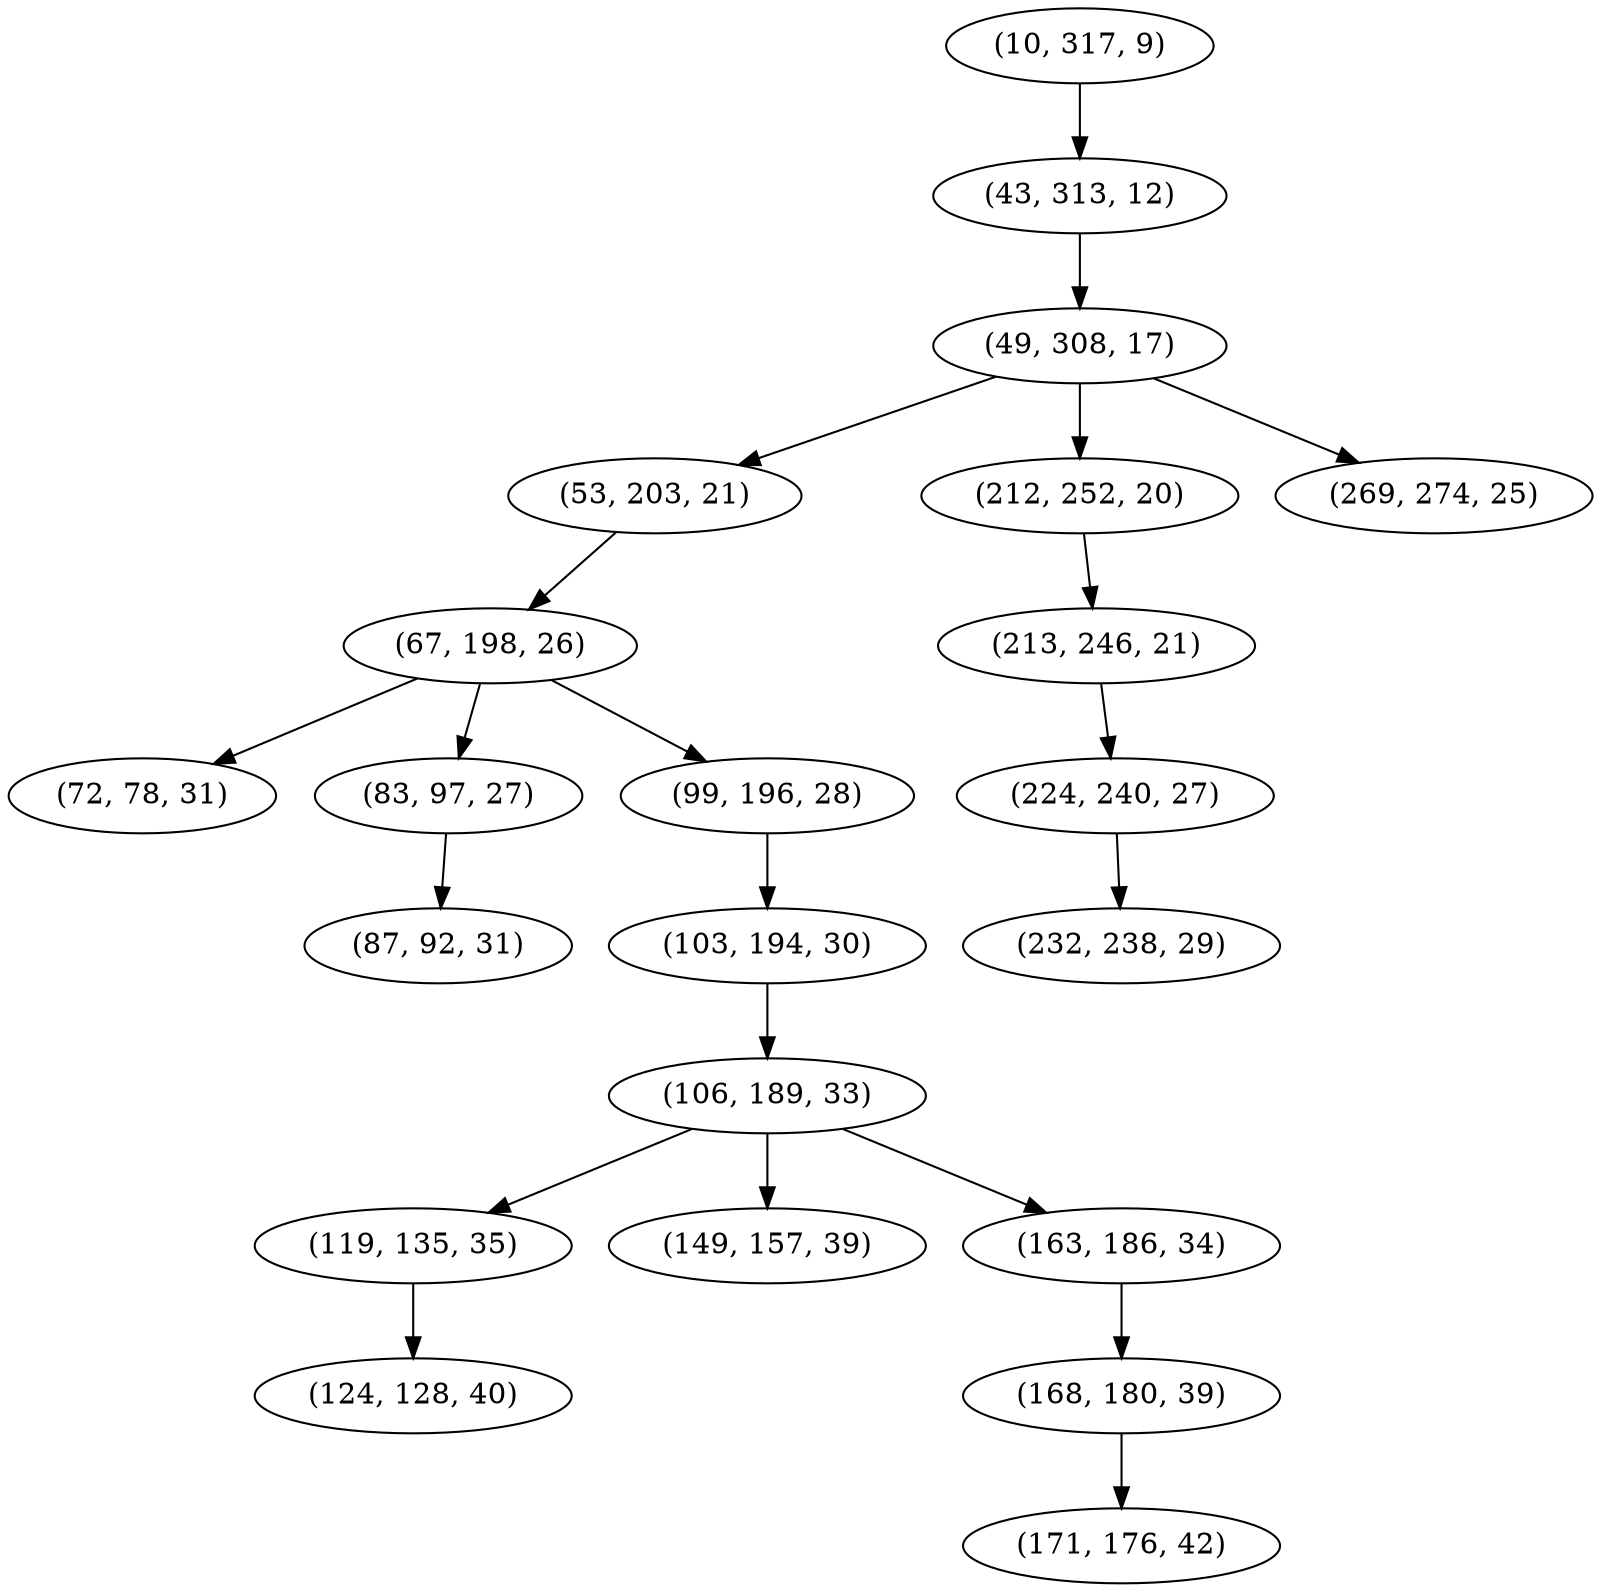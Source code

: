 digraph tree {
    "(10, 317, 9)";
    "(43, 313, 12)";
    "(49, 308, 17)";
    "(53, 203, 21)";
    "(67, 198, 26)";
    "(72, 78, 31)";
    "(83, 97, 27)";
    "(87, 92, 31)";
    "(99, 196, 28)";
    "(103, 194, 30)";
    "(106, 189, 33)";
    "(119, 135, 35)";
    "(124, 128, 40)";
    "(149, 157, 39)";
    "(163, 186, 34)";
    "(168, 180, 39)";
    "(171, 176, 42)";
    "(212, 252, 20)";
    "(213, 246, 21)";
    "(224, 240, 27)";
    "(232, 238, 29)";
    "(269, 274, 25)";
    "(10, 317, 9)" -> "(43, 313, 12)";
    "(43, 313, 12)" -> "(49, 308, 17)";
    "(49, 308, 17)" -> "(53, 203, 21)";
    "(49, 308, 17)" -> "(212, 252, 20)";
    "(49, 308, 17)" -> "(269, 274, 25)";
    "(53, 203, 21)" -> "(67, 198, 26)";
    "(67, 198, 26)" -> "(72, 78, 31)";
    "(67, 198, 26)" -> "(83, 97, 27)";
    "(67, 198, 26)" -> "(99, 196, 28)";
    "(83, 97, 27)" -> "(87, 92, 31)";
    "(99, 196, 28)" -> "(103, 194, 30)";
    "(103, 194, 30)" -> "(106, 189, 33)";
    "(106, 189, 33)" -> "(119, 135, 35)";
    "(106, 189, 33)" -> "(149, 157, 39)";
    "(106, 189, 33)" -> "(163, 186, 34)";
    "(119, 135, 35)" -> "(124, 128, 40)";
    "(163, 186, 34)" -> "(168, 180, 39)";
    "(168, 180, 39)" -> "(171, 176, 42)";
    "(212, 252, 20)" -> "(213, 246, 21)";
    "(213, 246, 21)" -> "(224, 240, 27)";
    "(224, 240, 27)" -> "(232, 238, 29)";
}
